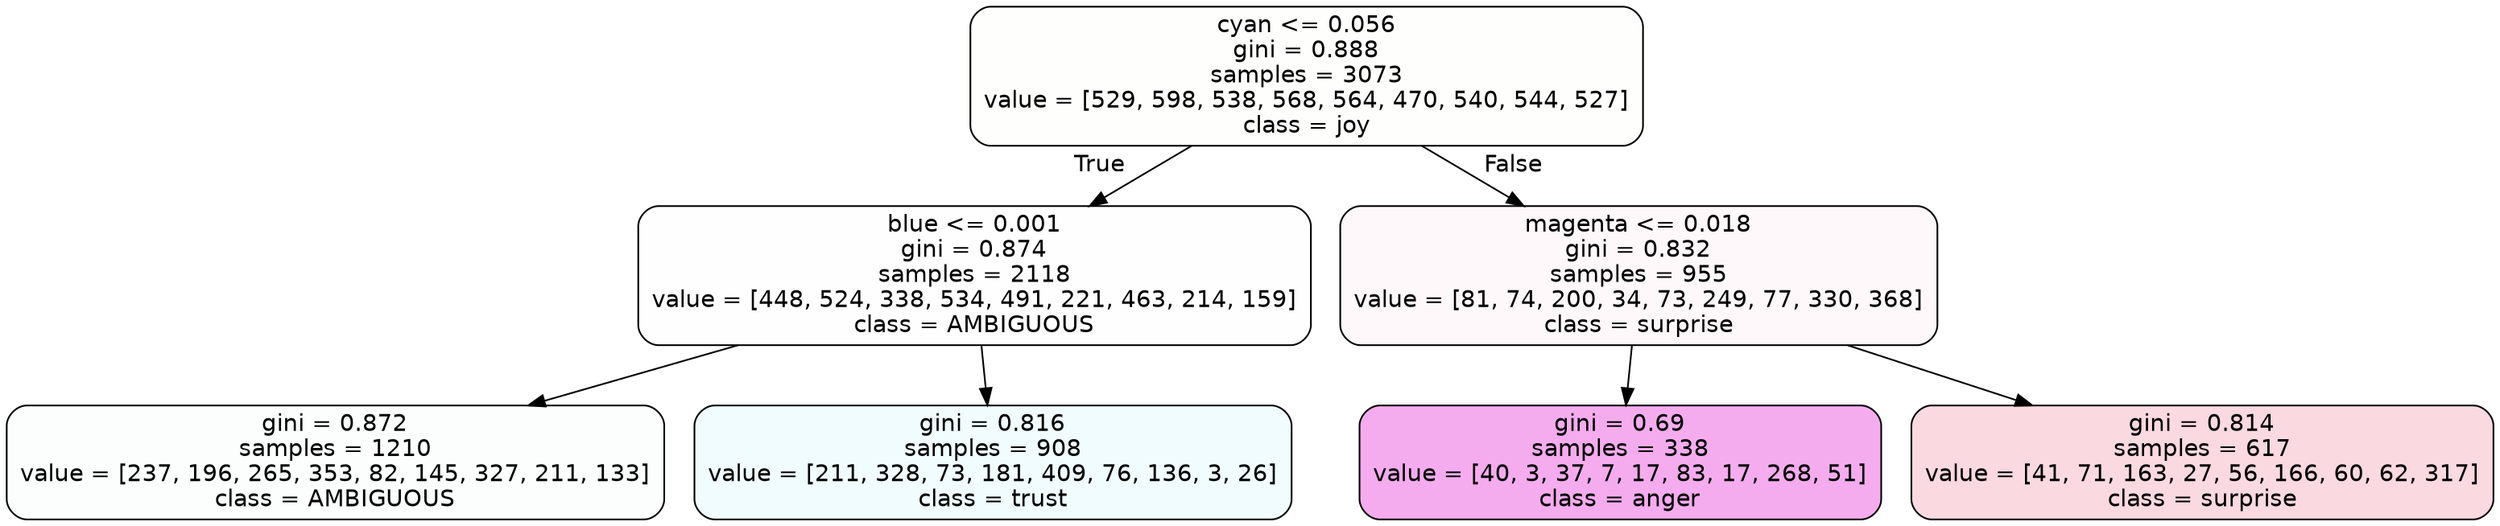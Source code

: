 digraph Tree {
node [shape=box, style="filled, rounded", color="black", fontname=helvetica] ;
edge [fontname=helvetica] ;
0 [label="cyan <= 0.056\ngini = 0.888\nsamples = 3073\nvalue = [529, 598, 538, 568, 564, 470, 540, 544, 527]\nclass = joy", fillcolor="#d7e53902"] ;
1 [label="blue <= 0.001\ngini = 0.874\nsamples = 2118\nvalue = [448, 524, 338, 534, 491, 221, 463, 214, 159]\nclass = AMBIGUOUS", fillcolor="#39e58101"] ;
0 -> 1 [labeldistance=2.5, labelangle=45, headlabel="True"] ;
2 [label="gini = 0.872\nsamples = 1210\nvalue = [237, 196, 265, 353, 82, 145, 327, 211, 133]\nclass = AMBIGUOUS", fillcolor="#39e58104"] ;
1 -> 2 ;
3 [label="gini = 0.816\nsamples = 908\nvalue = [211, 328, 73, 181, 409, 76, 136, 3, 26]\nclass = trust", fillcolor="#39d7e513"] ;
1 -> 3 ;
4 [label="magenta <= 0.018\ngini = 0.832\nsamples = 955\nvalue = [81, 74, 200, 34, 73, 249, 77, 330, 368]\nclass = surprise", fillcolor="#e5396408"] ;
0 -> 4 [labeldistance=2.5, labelangle=-45, headlabel="False"] ;
5 [label="gini = 0.69\nsamples = 338\nvalue = [40, 3, 37, 7, 17, 83, 17, 268, 51]\nclass = anger", fillcolor="#e539d76b"] ;
4 -> 5 ;
6 [label="gini = 0.814\nsamples = 617\nvalue = [41, 71, 163, 27, 56, 166, 60, 62, 317]\nclass = surprise", fillcolor="#e5396430"] ;
4 -> 6 ;
}